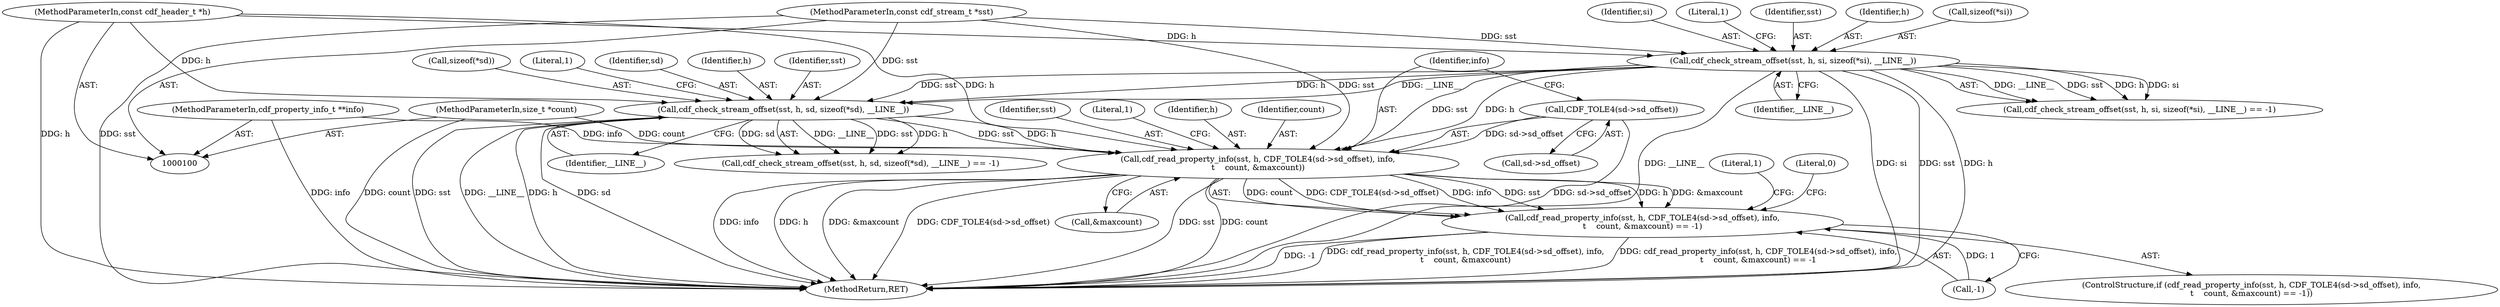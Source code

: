 digraph "0_file_b8acc83781d5a24cc5101e525d15efe0482c280d@API" {
"1000192" [label="(Call,cdf_read_property_info(sst, h, CDF_TOLE4(sd->sd_offset), info,\n\t    count, &maxcount))"];
"1000122" [label="(Call,cdf_check_stream_offset(sst, h, sd, sizeof(*sd), __LINE__))"];
"1000111" [label="(Call,cdf_check_stream_offset(sst, h, si, sizeof(*si), __LINE__))"];
"1000101" [label="(MethodParameterIn,const cdf_stream_t *sst)"];
"1000102" [label="(MethodParameterIn,const cdf_header_t *h)"];
"1000195" [label="(Call,CDF_TOLE4(sd->sd_offset))"];
"1000104" [label="(MethodParameterIn,cdf_property_info_t **info)"];
"1000105" [label="(MethodParameterIn,size_t *count)"];
"1000191" [label="(Call,cdf_read_property_info(sst, h, CDF_TOLE4(sd->sd_offset), info,\n\t    count, &maxcount) == -1)"];
"1000203" [label="(Call,-1)"];
"1000193" [label="(Identifier,sst)"];
"1000120" [label="(Literal,1)"];
"1000190" [label="(ControlStructure,if (cdf_read_property_info(sst, h, CDF_TOLE4(sd->sd_offset), info,\n\t    count, &maxcount) == -1))"];
"1000191" [label="(Call,cdf_read_property_info(sst, h, CDF_TOLE4(sd->sd_offset), info,\n\t    count, &maxcount) == -1)"];
"1000210" [label="(MethodReturn,RET)"];
"1000123" [label="(Identifier,sst)"];
"1000105" [label="(MethodParameterIn,size_t *count)"];
"1000207" [label="(Literal,1)"];
"1000111" [label="(Call,cdf_check_stream_offset(sst, h, si, sizeof(*si), __LINE__))"];
"1000126" [label="(Call,sizeof(*sd))"];
"1000192" [label="(Call,cdf_read_property_info(sst, h, CDF_TOLE4(sd->sd_offset), info,\n\t    count, &maxcount))"];
"1000204" [label="(Literal,1)"];
"1000101" [label="(MethodParameterIn,const cdf_stream_t *sst)"];
"1000194" [label="(Identifier,h)"];
"1000131" [label="(Literal,1)"];
"1000125" [label="(Identifier,sd)"];
"1000102" [label="(MethodParameterIn,const cdf_header_t *h)"];
"1000201" [label="(Call,&maxcount)"];
"1000129" [label="(Identifier,__LINE__)"];
"1000200" [label="(Identifier,count)"];
"1000199" [label="(Identifier,info)"];
"1000112" [label="(Identifier,sst)"];
"1000195" [label="(Call,CDF_TOLE4(sd->sd_offset))"];
"1000124" [label="(Identifier,h)"];
"1000110" [label="(Call,cdf_check_stream_offset(sst, h, si, sizeof(*si), __LINE__) == -1)"];
"1000113" [label="(Identifier,h)"];
"1000115" [label="(Call,sizeof(*si))"];
"1000104" [label="(MethodParameterIn,cdf_property_info_t **info)"];
"1000122" [label="(Call,cdf_check_stream_offset(sst, h, sd, sizeof(*sd), __LINE__))"];
"1000209" [label="(Literal,0)"];
"1000121" [label="(Call,cdf_check_stream_offset(sst, h, sd, sizeof(*sd), __LINE__) == -1)"];
"1000114" [label="(Identifier,si)"];
"1000118" [label="(Identifier,__LINE__)"];
"1000196" [label="(Call,sd->sd_offset)"];
"1000192" -> "1000191"  [label="AST: "];
"1000192" -> "1000201"  [label="CFG: "];
"1000193" -> "1000192"  [label="AST: "];
"1000194" -> "1000192"  [label="AST: "];
"1000195" -> "1000192"  [label="AST: "];
"1000199" -> "1000192"  [label="AST: "];
"1000200" -> "1000192"  [label="AST: "];
"1000201" -> "1000192"  [label="AST: "];
"1000204" -> "1000192"  [label="CFG: "];
"1000192" -> "1000210"  [label="DDG: count"];
"1000192" -> "1000210"  [label="DDG: info"];
"1000192" -> "1000210"  [label="DDG: h"];
"1000192" -> "1000210"  [label="DDG: &maxcount"];
"1000192" -> "1000210"  [label="DDG: CDF_TOLE4(sd->sd_offset)"];
"1000192" -> "1000210"  [label="DDG: sst"];
"1000192" -> "1000191"  [label="DDG: count"];
"1000192" -> "1000191"  [label="DDG: CDF_TOLE4(sd->sd_offset)"];
"1000192" -> "1000191"  [label="DDG: info"];
"1000192" -> "1000191"  [label="DDG: sst"];
"1000192" -> "1000191"  [label="DDG: h"];
"1000192" -> "1000191"  [label="DDG: &maxcount"];
"1000122" -> "1000192"  [label="DDG: sst"];
"1000122" -> "1000192"  [label="DDG: h"];
"1000111" -> "1000192"  [label="DDG: sst"];
"1000111" -> "1000192"  [label="DDG: h"];
"1000101" -> "1000192"  [label="DDG: sst"];
"1000102" -> "1000192"  [label="DDG: h"];
"1000195" -> "1000192"  [label="DDG: sd->sd_offset"];
"1000104" -> "1000192"  [label="DDG: info"];
"1000105" -> "1000192"  [label="DDG: count"];
"1000122" -> "1000121"  [label="AST: "];
"1000122" -> "1000129"  [label="CFG: "];
"1000123" -> "1000122"  [label="AST: "];
"1000124" -> "1000122"  [label="AST: "];
"1000125" -> "1000122"  [label="AST: "];
"1000126" -> "1000122"  [label="AST: "];
"1000129" -> "1000122"  [label="AST: "];
"1000131" -> "1000122"  [label="CFG: "];
"1000122" -> "1000210"  [label="DDG: h"];
"1000122" -> "1000210"  [label="DDG: sd"];
"1000122" -> "1000210"  [label="DDG: sst"];
"1000122" -> "1000210"  [label="DDG: __LINE__"];
"1000122" -> "1000121"  [label="DDG: __LINE__"];
"1000122" -> "1000121"  [label="DDG: sst"];
"1000122" -> "1000121"  [label="DDG: h"];
"1000122" -> "1000121"  [label="DDG: sd"];
"1000111" -> "1000122"  [label="DDG: sst"];
"1000111" -> "1000122"  [label="DDG: h"];
"1000111" -> "1000122"  [label="DDG: __LINE__"];
"1000101" -> "1000122"  [label="DDG: sst"];
"1000102" -> "1000122"  [label="DDG: h"];
"1000111" -> "1000110"  [label="AST: "];
"1000111" -> "1000118"  [label="CFG: "];
"1000112" -> "1000111"  [label="AST: "];
"1000113" -> "1000111"  [label="AST: "];
"1000114" -> "1000111"  [label="AST: "];
"1000115" -> "1000111"  [label="AST: "];
"1000118" -> "1000111"  [label="AST: "];
"1000120" -> "1000111"  [label="CFG: "];
"1000111" -> "1000210"  [label="DDG: __LINE__"];
"1000111" -> "1000210"  [label="DDG: si"];
"1000111" -> "1000210"  [label="DDG: sst"];
"1000111" -> "1000210"  [label="DDG: h"];
"1000111" -> "1000110"  [label="DDG: __LINE__"];
"1000111" -> "1000110"  [label="DDG: sst"];
"1000111" -> "1000110"  [label="DDG: h"];
"1000111" -> "1000110"  [label="DDG: si"];
"1000101" -> "1000111"  [label="DDG: sst"];
"1000102" -> "1000111"  [label="DDG: h"];
"1000101" -> "1000100"  [label="AST: "];
"1000101" -> "1000210"  [label="DDG: sst"];
"1000102" -> "1000100"  [label="AST: "];
"1000102" -> "1000210"  [label="DDG: h"];
"1000195" -> "1000196"  [label="CFG: "];
"1000196" -> "1000195"  [label="AST: "];
"1000199" -> "1000195"  [label="CFG: "];
"1000195" -> "1000210"  [label="DDG: sd->sd_offset"];
"1000104" -> "1000100"  [label="AST: "];
"1000104" -> "1000210"  [label="DDG: info"];
"1000105" -> "1000100"  [label="AST: "];
"1000105" -> "1000210"  [label="DDG: count"];
"1000191" -> "1000190"  [label="AST: "];
"1000191" -> "1000203"  [label="CFG: "];
"1000203" -> "1000191"  [label="AST: "];
"1000207" -> "1000191"  [label="CFG: "];
"1000209" -> "1000191"  [label="CFG: "];
"1000191" -> "1000210"  [label="DDG: cdf_read_property_info(sst, h, CDF_TOLE4(sd->sd_offset), info,\n\t    count, &maxcount) == -1"];
"1000191" -> "1000210"  [label="DDG: -1"];
"1000191" -> "1000210"  [label="DDG: cdf_read_property_info(sst, h, CDF_TOLE4(sd->sd_offset), info,\n\t    count, &maxcount)"];
"1000203" -> "1000191"  [label="DDG: 1"];
}
